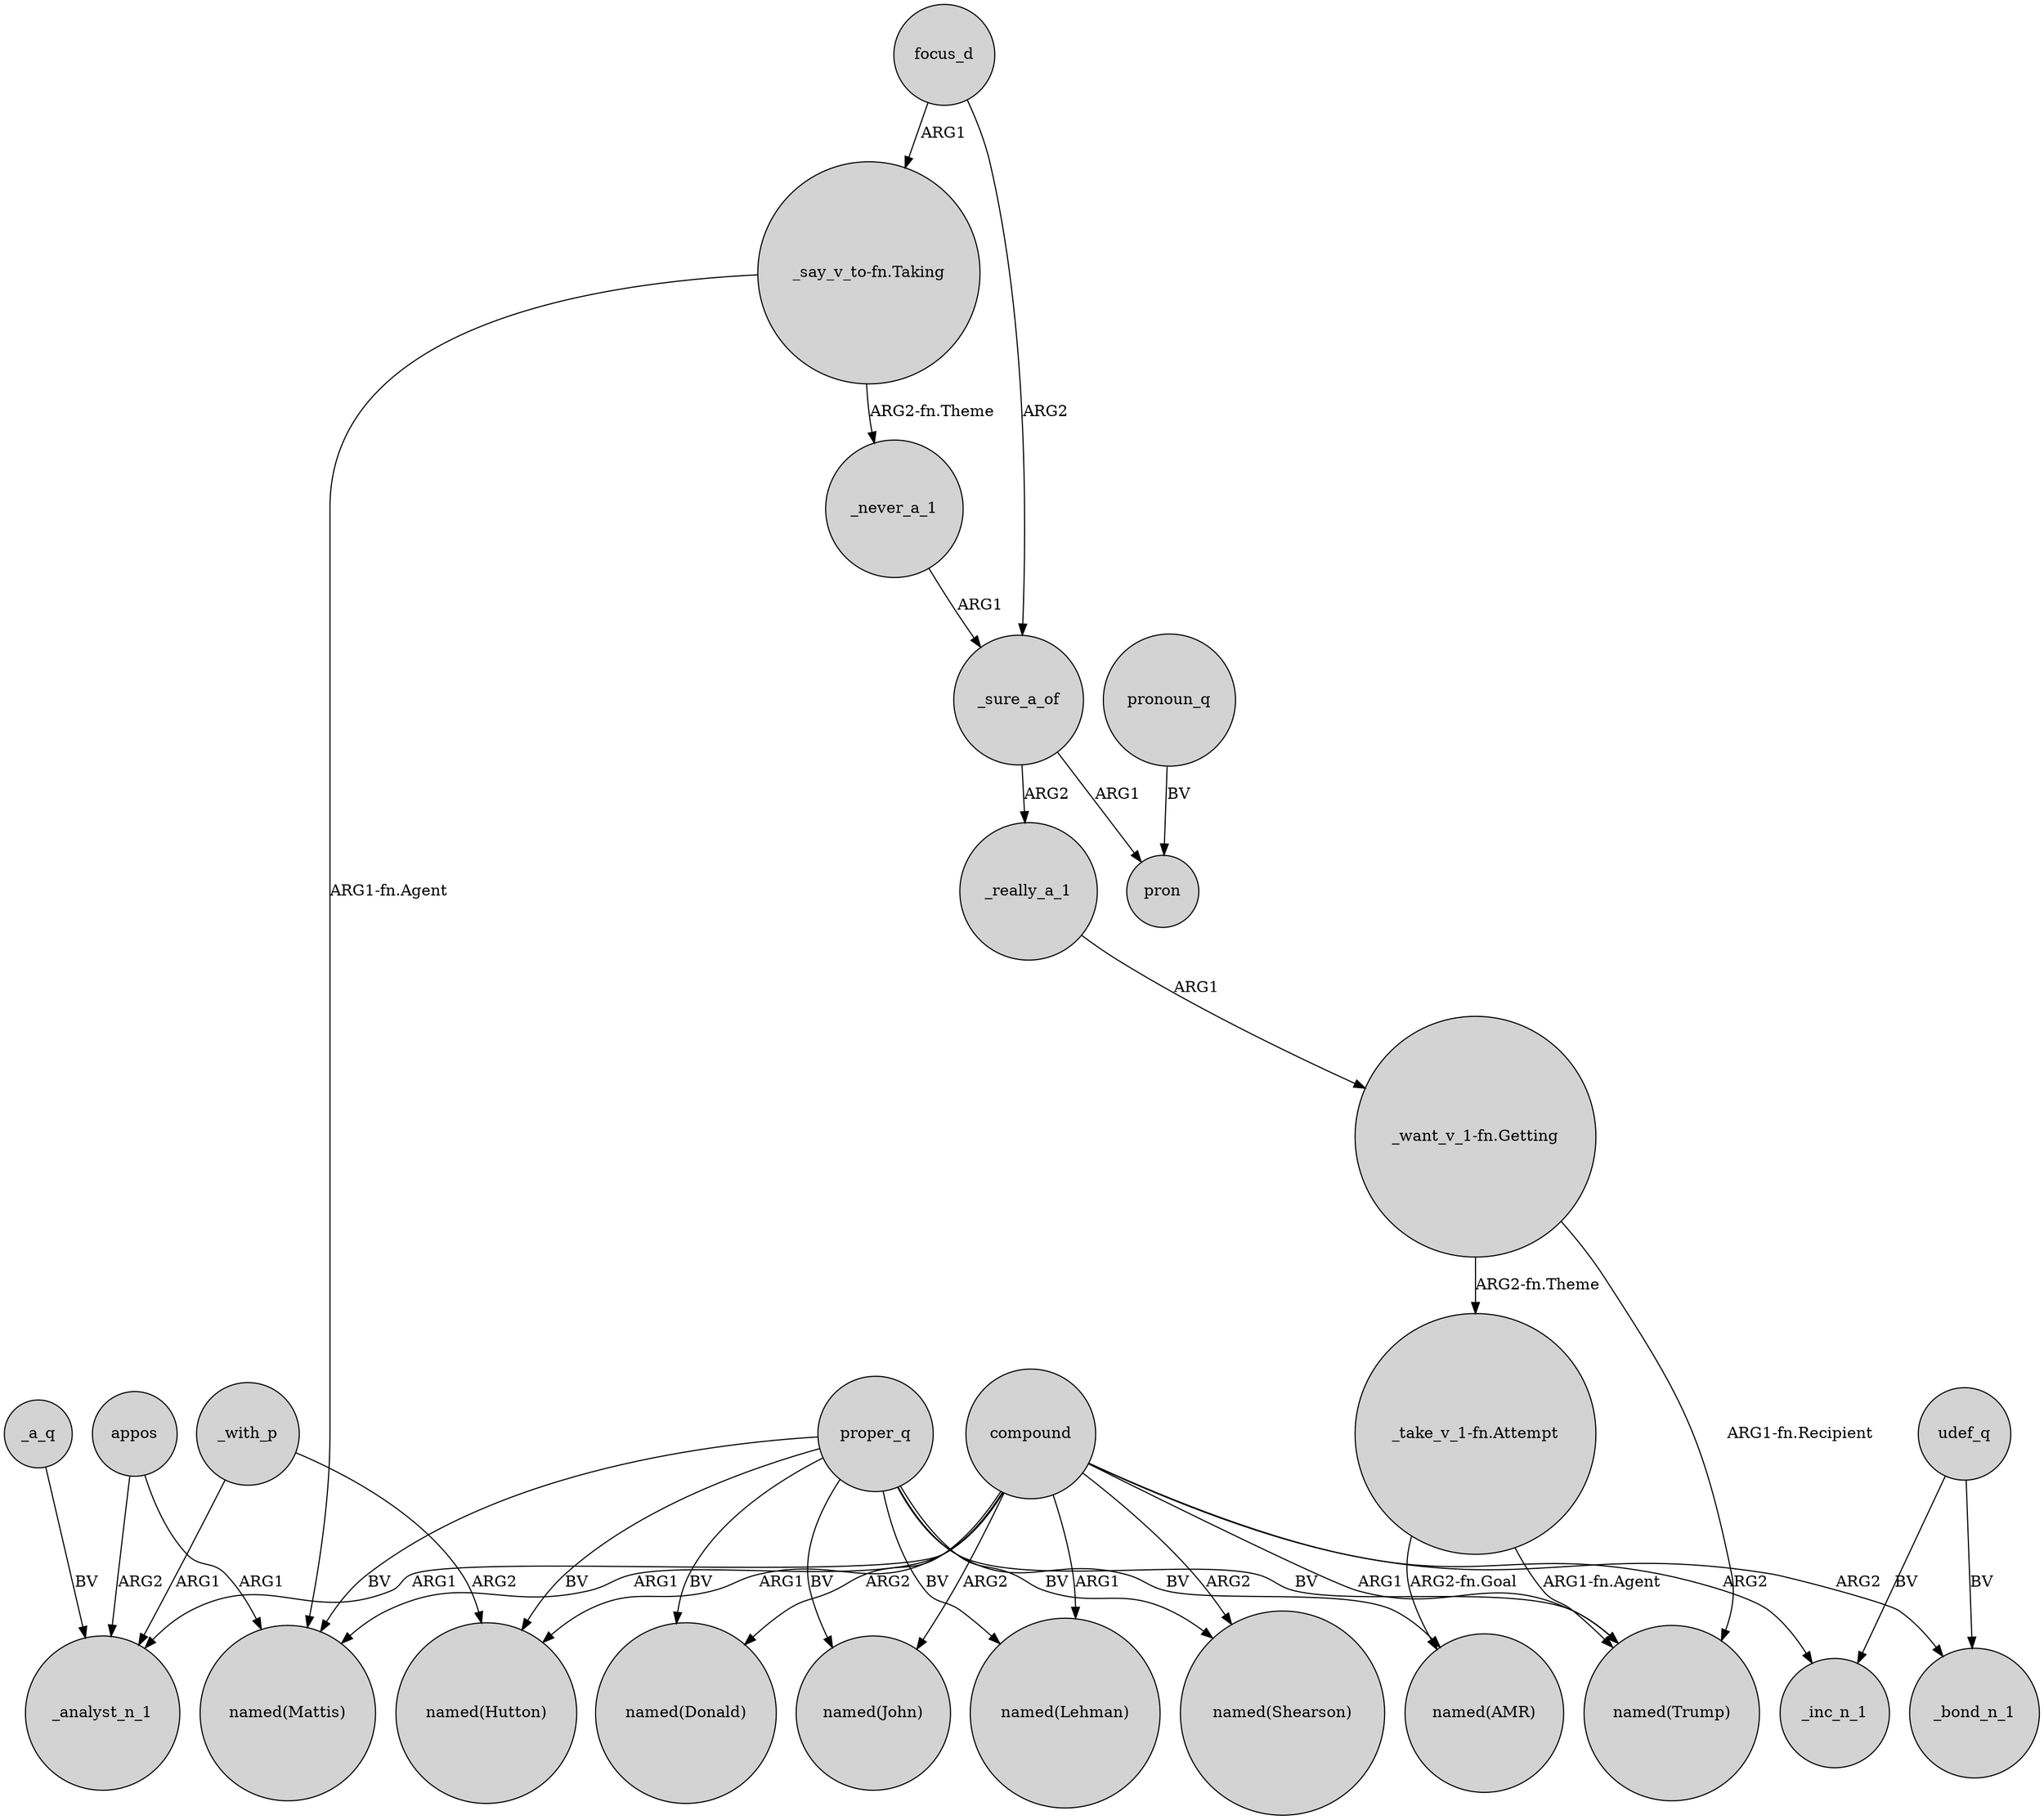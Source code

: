 digraph {
	node [shape=circle style=filled]
	compound -> "named(Hutton)" [label=ARG1]
	focus_d -> _sure_a_of [label=ARG2]
	compound -> "named(Shearson)" [label=ARG2]
	udef_q -> _bond_n_1 [label=BV]
	_really_a_1 -> "_want_v_1-fn.Getting" [label=ARG1]
	focus_d -> "_say_v_to-fn.Taking" [label=ARG1]
	compound -> "named(Trump)" [label=ARG1]
	_sure_a_of -> _really_a_1 [label=ARG2]
	_never_a_1 -> _sure_a_of [label=ARG1]
	_with_p -> _analyst_n_1 [label=ARG1]
	proper_q -> "named(Hutton)" [label=BV]
	compound -> _bond_n_1 [label=ARG2]
	compound -> "named(Donald)" [label=ARG2]
	proper_q -> "named(Donald)" [label=BV]
	compound -> "named(Mattis)" [label=ARG1]
	proper_q -> "named(Shearson)" [label=BV]
	appos -> "named(Mattis)" [label=ARG1]
	_a_q -> _analyst_n_1 [label=BV]
	pronoun_q -> pron [label=BV]
	"_want_v_1-fn.Getting" -> "named(Trump)" [label="ARG1-fn.Recipient"]
	udef_q -> _inc_n_1 [label=BV]
	compound -> _inc_n_1 [label=ARG2]
	compound -> "named(John)" [label=ARG2]
	"_take_v_1-fn.Attempt" -> "named(Trump)" [label="ARG1-fn.Agent"]
	appos -> _analyst_n_1 [label=ARG2]
	compound -> _analyst_n_1 [label=ARG1]
	"_take_v_1-fn.Attempt" -> "named(AMR)" [label="ARG2-fn.Goal"]
	_sure_a_of -> pron [label=ARG1]
	"_want_v_1-fn.Getting" -> "_take_v_1-fn.Attempt" [label="ARG2-fn.Theme"]
	"_say_v_to-fn.Taking" -> _never_a_1 [label="ARG2-fn.Theme"]
	_with_p -> "named(Hutton)" [label=ARG2]
	proper_q -> "named(AMR)" [label=BV]
	proper_q -> "named(Mattis)" [label=BV]
	proper_q -> "named(Trump)" [label=BV]
	proper_q -> "named(Lehman)" [label=BV]
	"_say_v_to-fn.Taking" -> "named(Mattis)" [label="ARG1-fn.Agent"]
	compound -> "named(Lehman)" [label=ARG1]
	proper_q -> "named(John)" [label=BV]
}
